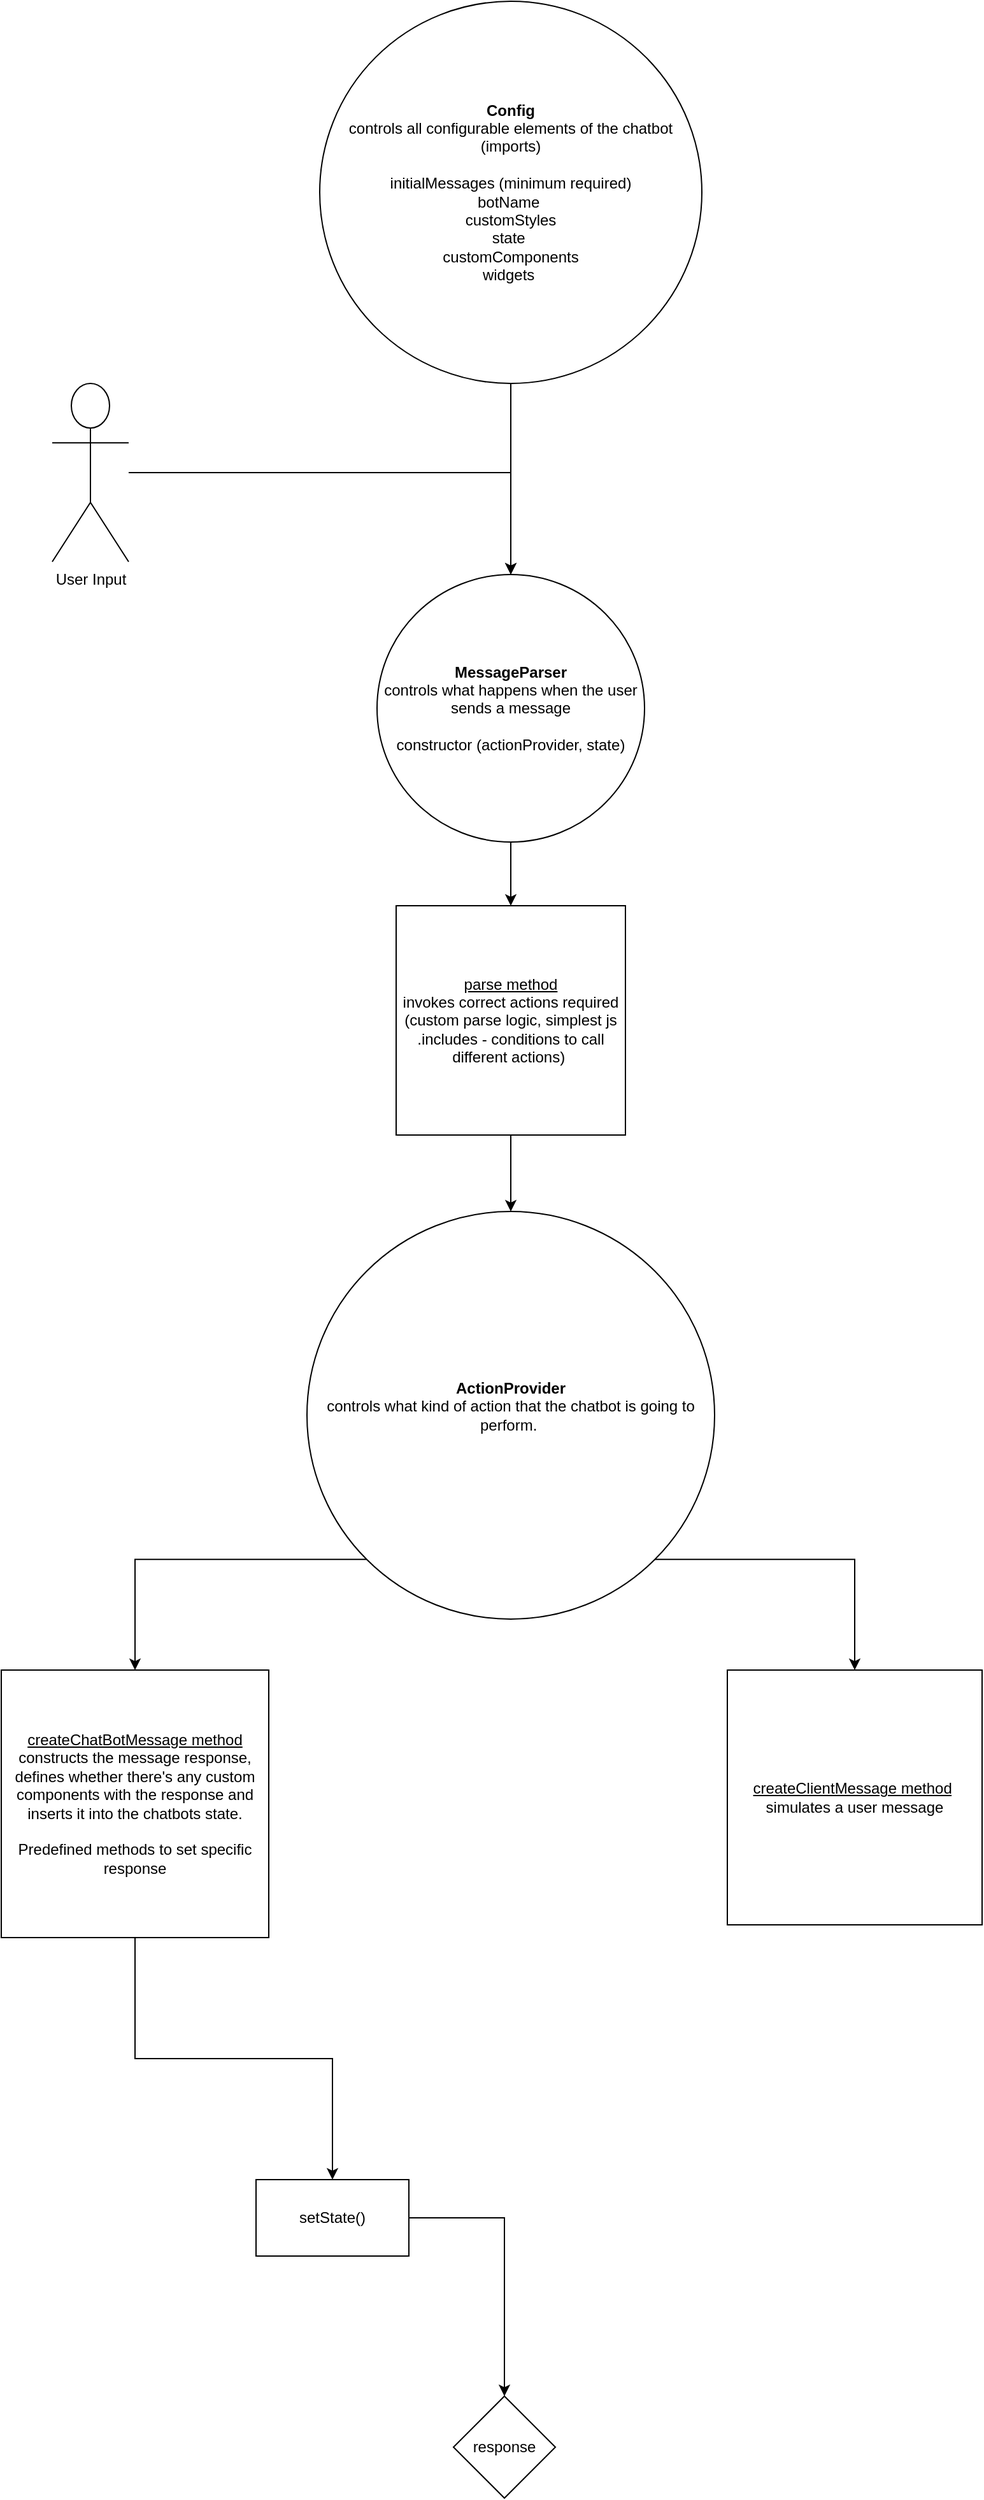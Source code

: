 <mxfile version="14.7.7" type="device"><diagram id="niiQ2Q-jR1FPu9StbpEN" name="Page-1"><mxGraphModel dx="2076" dy="1985" grid="1" gridSize="10" guides="1" tooltips="1" connect="1" arrows="1" fold="1" page="1" pageScale="1" pageWidth="1169" pageHeight="827" math="0" shadow="0"><root><mxCell id="0"/><mxCell id="1" parent="0"/><mxCell id="QKhlY7FJZYVoF1ZFAagJ-18" style="edgeStyle=orthogonalEdgeStyle;rounded=0;orthogonalLoop=1;jettySize=auto;html=1;exitX=0;exitY=1;exitDx=0;exitDy=0;entryX=0.5;entryY=0;entryDx=0;entryDy=0;" edge="1" parent="1" source="QKhlY7FJZYVoF1ZFAagJ-3" target="QKhlY7FJZYVoF1ZFAagJ-8"><mxGeometry relative="1" as="geometry"/></mxCell><mxCell id="QKhlY7FJZYVoF1ZFAagJ-24" style="edgeStyle=orthogonalEdgeStyle;rounded=0;orthogonalLoop=1;jettySize=auto;html=1;exitX=1;exitY=1;exitDx=0;exitDy=0;" edge="1" parent="1" source="QKhlY7FJZYVoF1ZFAagJ-3" target="QKhlY7FJZYVoF1ZFAagJ-10"><mxGeometry relative="1" as="geometry"/></mxCell><mxCell id="QKhlY7FJZYVoF1ZFAagJ-3" value="&lt;font style=&quot;font-size: 12px&quot;&gt;&lt;b&gt;ActionProvider&lt;br&gt;&lt;/b&gt;&lt;span style=&quot;text-align: left ; background-color: rgb(255 , 255 , 255)&quot;&gt;&lt;font&gt;controls what kind of action that the chatbot is &lt;/font&gt;&lt;font&gt;going to perform.&amp;nbsp;&lt;br&gt;&lt;/font&gt;&lt;/span&gt;&lt;/font&gt;&lt;br&gt;" style="ellipse;whiteSpace=wrap;html=1;aspect=fixed;" vertex="1" parent="1"><mxGeometry x="390" y="150" width="320" height="320" as="geometry"/></mxCell><mxCell id="QKhlY7FJZYVoF1ZFAagJ-16" style="edgeStyle=orthogonalEdgeStyle;rounded=0;orthogonalLoop=1;jettySize=auto;html=1;entryX=0.5;entryY=0;entryDx=0;entryDy=0;" edge="1" parent="1" source="QKhlY7FJZYVoF1ZFAagJ-4" target="QKhlY7FJZYVoF1ZFAagJ-15"><mxGeometry relative="1" as="geometry"/></mxCell><mxCell id="QKhlY7FJZYVoF1ZFAagJ-4" value="&lt;font&gt;&lt;b style=&quot;font-size: 12px&quot;&gt;MessageParser&lt;br&gt;&lt;/b&gt;&lt;span style=&quot;text-align: left ; background-color: rgb(255 , 255 , 255)&quot;&gt;controls what happens when the user sends a message&lt;br&gt;&lt;br&gt;constructor (actionProvider, state)&lt;br&gt;&lt;/span&gt;&lt;/font&gt;" style="ellipse;whiteSpace=wrap;html=1;aspect=fixed;" vertex="1" parent="1"><mxGeometry x="445" y="-350" width="210" height="210" as="geometry"/></mxCell><mxCell id="QKhlY7FJZYVoF1ZFAagJ-26" style="edgeStyle=orthogonalEdgeStyle;rounded=0;orthogonalLoop=1;jettySize=auto;html=1;entryX=0.5;entryY=0;entryDx=0;entryDy=0;" edge="1" parent="1" source="QKhlY7FJZYVoF1ZFAagJ-6" target="QKhlY7FJZYVoF1ZFAagJ-4"><mxGeometry relative="1" as="geometry"/></mxCell><mxCell id="QKhlY7FJZYVoF1ZFAagJ-6" value="&lt;div&gt;&lt;b&gt;&lt;font style=&quot;font-size: 12px&quot;&gt;Config&lt;/font&gt;&lt;/b&gt;&lt;/div&gt;&lt;font style=&quot;font-size: 12px&quot;&gt;&lt;div&gt;&lt;span style=&quot;background-color: rgb(255 , 255 , 255)&quot;&gt;controls all configurable elements of the chatbot (&lt;/span&gt;&lt;span&gt;imports)&lt;/span&gt;&lt;/div&gt;&lt;div&gt;&lt;br&gt;&lt;/div&gt;&lt;div&gt;initialMessages (minimum required)&lt;/div&gt;&lt;span&gt;&lt;div&gt;&lt;span&gt;botName&amp;nbsp;&lt;/span&gt;&lt;/div&gt;&lt;/span&gt;&lt;span&gt;&lt;div&gt;&lt;span&gt;customStyles&lt;/span&gt;&lt;/div&gt;&lt;/span&gt;&lt;span&gt;&lt;div&gt;&lt;span&gt;state&amp;nbsp;&lt;/span&gt;&lt;/div&gt;&lt;/span&gt;&lt;span&gt;&lt;div&gt;&lt;span&gt;customComponents&lt;/span&gt;&lt;/div&gt;&lt;/span&gt;&lt;font style=&quot;font-size: 12px&quot;&gt;&lt;div&gt;&lt;font style=&quot;font-size: 12px&quot;&gt;widgets&lt;/font&gt;&lt;font face=&quot;-apple-system, BlinkMacSystemFont, Segoe UI, Roboto, Oxygen, Ubuntu, Cantarell, Fira Sans, Droid Sans, Helvetica Neue, sans-serif&quot; style=&quot;font-size: 12px&quot;&gt;&amp;nbsp;&lt;/font&gt;&lt;/div&gt;&lt;/font&gt;&lt;/font&gt;" style="ellipse;whiteSpace=wrap;html=1;aspect=fixed;align=center;" vertex="1" parent="1"><mxGeometry x="400" y="-800" width="300" height="300" as="geometry"/></mxCell><mxCell id="QKhlY7FJZYVoF1ZFAagJ-20" style="edgeStyle=orthogonalEdgeStyle;rounded=0;orthogonalLoop=1;jettySize=auto;html=1;entryX=0.5;entryY=0;entryDx=0;entryDy=0;" edge="1" parent="1" source="QKhlY7FJZYVoF1ZFAagJ-8" target="QKhlY7FJZYVoF1ZFAagJ-19"><mxGeometry relative="1" as="geometry"/></mxCell><mxCell id="QKhlY7FJZYVoF1ZFAagJ-8" value="&lt;span style=&quot;text-align: left ; background-color: rgb(255 , 255 , 255)&quot;&gt;&lt;u&gt;createChatBotMessage method&lt;/u&gt;&lt;br&gt;&lt;/span&gt;&lt;font style=&quot;font-size: 12px&quot;&gt;&lt;span style=&quot;text-align: left ; background-color: rgb(255 , 255 , 255)&quot;&gt;constructs&amp;nbsp;&lt;/span&gt;&lt;span style=&quot;text-align: left ; background-color: rgb(255 , 255 , 255)&quot;&gt;the message&lt;/span&gt;&lt;span style=&quot;text-align: left ; background-color: rgb(255 , 255 , 255)&quot;&gt;&amp;nbsp;response, defines whether there's any custom components with the response and inserts it&amp;nbsp;&lt;/span&gt;&lt;span style=&quot;text-align: left ; background-color: rgb(255 , 255 , 255)&quot;&gt;into the chatbots state.&lt;br&gt;&lt;/span&gt;&lt;/font&gt;&lt;span style=&quot;text-align: left ; background-color: rgb(255 , 255 , 255)&quot;&gt;&lt;br&gt;&lt;/span&gt;Predefined methods to set specific response&lt;span style=&quot;text-align: left ; background-color: rgb(255 , 255 , 255)&quot;&gt;&lt;br&gt;&lt;/span&gt;" style="whiteSpace=wrap;html=1;aspect=fixed;" vertex="1" parent="1"><mxGeometry x="150" y="510" width="210" height="210" as="geometry"/></mxCell><mxCell id="QKhlY7FJZYVoF1ZFAagJ-10" value="&lt;font style=&quot;font-size: 12px&quot;&gt;&lt;span style=&quot;text-align: left ; background-color: rgb(255 , 255 , 255)&quot;&gt;&lt;u&gt;createClientMessage method&lt;/u&gt;&lt;/span&gt;&lt;span style=&quot;text-align: left ; background-color: rgb(255 , 255 , 255)&quot;&gt;&amp;nbsp;&lt;br&gt;simulates a user message&lt;/span&gt;&lt;/font&gt;" style="whiteSpace=wrap;html=1;aspect=fixed;" vertex="1" parent="1"><mxGeometry x="720" y="510" width="200" height="200" as="geometry"/></mxCell><mxCell id="QKhlY7FJZYVoF1ZFAagJ-14" style="edgeStyle=orthogonalEdgeStyle;rounded=0;orthogonalLoop=1;jettySize=auto;html=1;entryX=0.5;entryY=0;entryDx=0;entryDy=0;" edge="1" parent="1" source="QKhlY7FJZYVoF1ZFAagJ-13" target="QKhlY7FJZYVoF1ZFAagJ-4"><mxGeometry relative="1" as="geometry"/></mxCell><mxCell id="QKhlY7FJZYVoF1ZFAagJ-13" value="User Input" style="shape=umlActor;verticalLabelPosition=bottom;verticalAlign=top;html=1;outlineConnect=0;" vertex="1" parent="1"><mxGeometry x="190" y="-500" width="60" height="140" as="geometry"/></mxCell><mxCell id="QKhlY7FJZYVoF1ZFAagJ-23" style="edgeStyle=orthogonalEdgeStyle;rounded=0;orthogonalLoop=1;jettySize=auto;html=1;entryX=0.5;entryY=0;entryDx=0;entryDy=0;" edge="1" parent="1" source="QKhlY7FJZYVoF1ZFAagJ-15" target="QKhlY7FJZYVoF1ZFAagJ-3"><mxGeometry relative="1" as="geometry"/></mxCell><mxCell id="QKhlY7FJZYVoF1ZFAagJ-15" value="&lt;font&gt;&lt;span style=&quot;text-align: left ; background-color: rgb(255 , 255 , 255)&quot;&gt;&lt;u&gt;parse method&lt;br&gt;&lt;/u&gt;&lt;/span&gt;&lt;/font&gt;&lt;span&gt;invokes correct actions required&lt;br&gt;(custom parse logic, simplest js .includes - conditions to call different actions)&amp;nbsp;&lt;/span&gt;" style="whiteSpace=wrap;html=1;aspect=fixed;" vertex="1" parent="1"><mxGeometry x="460" y="-90" width="180" height="180" as="geometry"/></mxCell><mxCell id="QKhlY7FJZYVoF1ZFAagJ-21" style="edgeStyle=orthogonalEdgeStyle;rounded=0;orthogonalLoop=1;jettySize=auto;html=1;exitX=1;exitY=0.5;exitDx=0;exitDy=0;" edge="1" parent="1" source="QKhlY7FJZYVoF1ZFAagJ-19" target="QKhlY7FJZYVoF1ZFAagJ-22"><mxGeometry relative="1" as="geometry"><mxPoint x="540" y="680" as="targetPoint"/></mxGeometry></mxCell><mxCell id="QKhlY7FJZYVoF1ZFAagJ-19" value="setState()" style="rounded=0;whiteSpace=wrap;html=1;" vertex="1" parent="1"><mxGeometry x="350" y="910" width="120" height="60" as="geometry"/></mxCell><mxCell id="QKhlY7FJZYVoF1ZFAagJ-22" value="response" style="rhombus;whiteSpace=wrap;html=1;" vertex="1" parent="1"><mxGeometry x="505" y="1080" width="80" height="80" as="geometry"/></mxCell></root></mxGraphModel></diagram></mxfile>